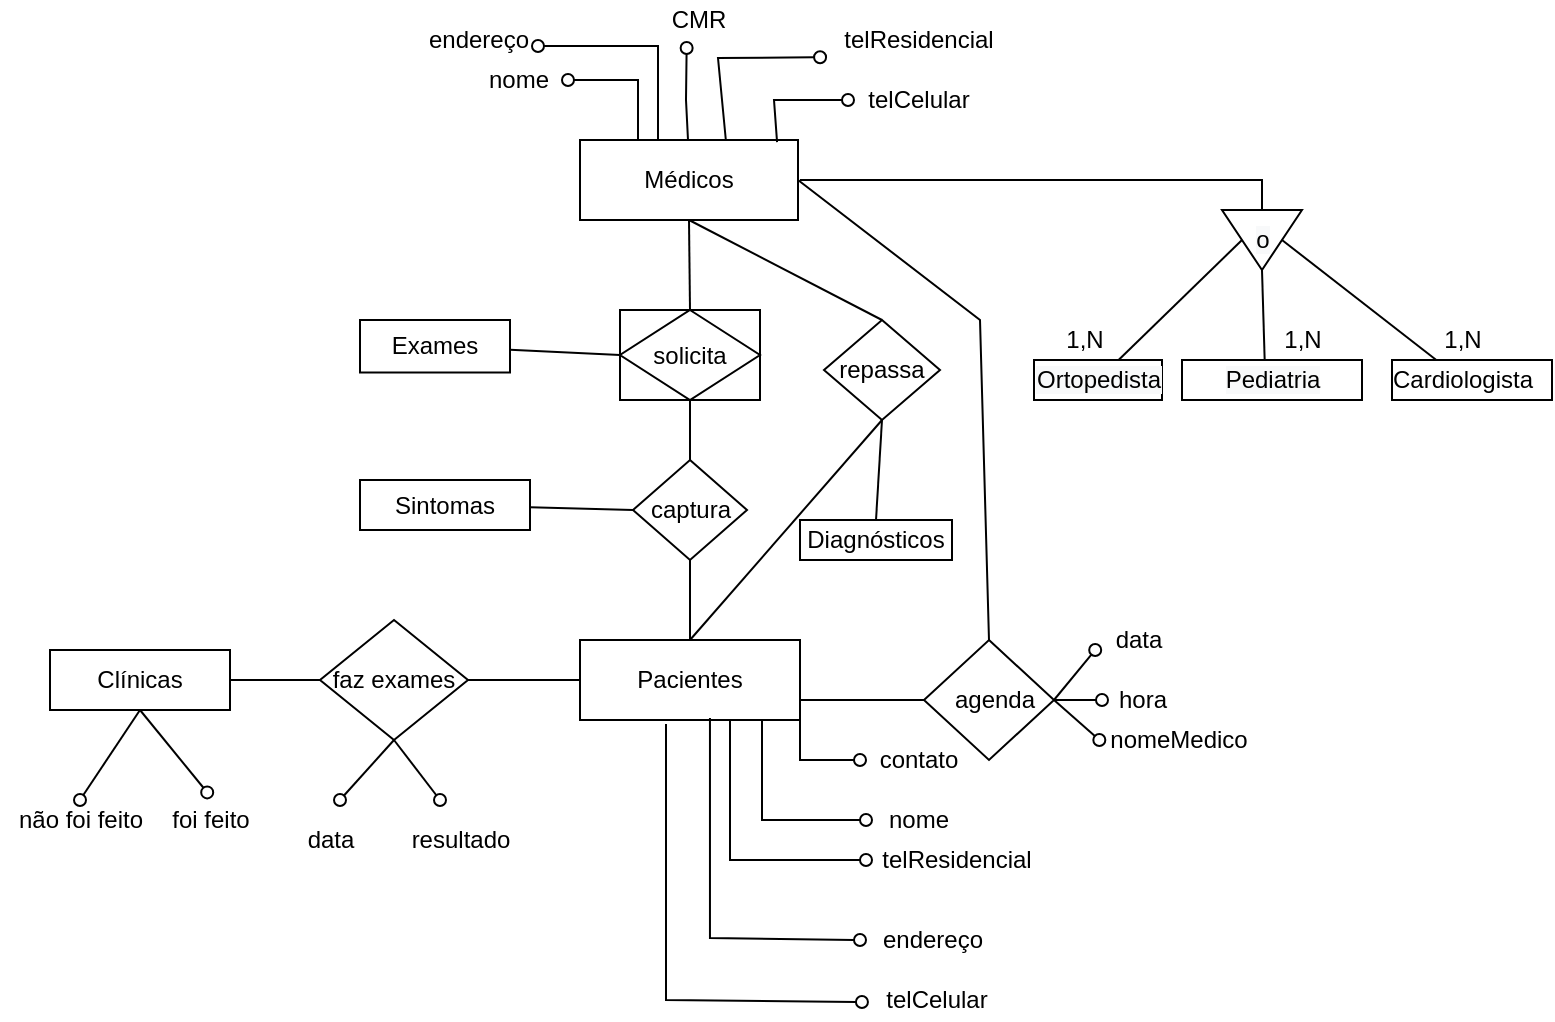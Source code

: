 <mxfile version="14.7.3" type="github">
  <diagram id="R2lEEEUBdFMjLlhIrx00" name="Page-1">
    <mxGraphModel dx="980" dy="584" grid="1" gridSize="10" guides="1" tooltips="1" connect="1" arrows="1" fold="1" page="1" pageScale="1" pageWidth="850" pageHeight="1100" math="0" shadow="0" extFonts="Permanent Marker^https://fonts.googleapis.com/css?family=Permanent+Marker">
      <root>
        <mxCell id="0" />
        <mxCell id="1" parent="0" />
        <mxCell id="g2Wc01oiSMR_5NeJt08z-20" value="telResidencial" style="text;html=1;align=center;verticalAlign=middle;resizable=0;points=[];autosize=1;strokeColor=none;" vertex="1" parent="1">
          <mxGeometry x="504" y="90" width="90" height="20" as="geometry" />
        </mxCell>
        <mxCell id="g2Wc01oiSMR_5NeJt08z-60" style="edgeStyle=none;rounded=0;orthogonalLoop=1;jettySize=auto;html=1;exitX=1;exitY=0.5;exitDx=0;exitDy=0;startArrow=none;startFill=0;endArrow=none;endFill=0;entryX=0.5;entryY=0;entryDx=0;entryDy=0;" edge="1" parent="1" source="g2Wc01oiSMR_5NeJt08z-37" target="g2Wc01oiSMR_5NeJt08z-62">
          <mxGeometry relative="1" as="geometry">
            <mxPoint x="584" y="175" as="targetPoint" />
            <Array as="points">
              <mxPoint x="580" y="240" />
            </Array>
          </mxGeometry>
        </mxCell>
        <mxCell id="g2Wc01oiSMR_5NeJt08z-100" style="edgeStyle=none;rounded=0;orthogonalLoop=1;jettySize=auto;html=1;exitX=0.5;exitY=1;exitDx=0;exitDy=0;startArrow=none;startFill=0;endArrow=none;endFill=0;entryX=0.5;entryY=0;entryDx=0;entryDy=0;" edge="1" parent="1" source="g2Wc01oiSMR_5NeJt08z-37" target="g2Wc01oiSMR_5NeJt08z-103">
          <mxGeometry relative="1" as="geometry">
            <mxPoint x="260" y="220" as="targetPoint" />
          </mxGeometry>
        </mxCell>
        <mxCell id="g2Wc01oiSMR_5NeJt08z-143" style="edgeStyle=none;rounded=0;orthogonalLoop=1;jettySize=auto;html=1;exitX=0.5;exitY=1;exitDx=0;exitDy=0;startArrow=none;startFill=0;endArrow=none;endFill=0;entryX=0.5;entryY=0;entryDx=0;entryDy=0;" edge="1" parent="1" source="g2Wc01oiSMR_5NeJt08z-37" target="g2Wc01oiSMR_5NeJt08z-156">
          <mxGeometry relative="1" as="geometry">
            <mxPoint x="273" y="175" as="targetPoint" />
          </mxGeometry>
        </mxCell>
        <mxCell id="g2Wc01oiSMR_5NeJt08z-37" value="Médicos" style="whiteSpace=wrap;html=1;align=center;" vertex="1" parent="1">
          <mxGeometry x="380" y="150" width="109" height="40" as="geometry" />
        </mxCell>
        <mxCell id="g2Wc01oiSMR_5NeJt08z-38" value="telCelular" style="text;html=1;align=center;verticalAlign=middle;resizable=0;points=[];autosize=1;strokeColor=none;" vertex="1" parent="1">
          <mxGeometry x="514" y="120" width="70" height="20" as="geometry" />
        </mxCell>
        <mxCell id="g2Wc01oiSMR_5NeJt08z-39" value="endereço" style="text;html=1;align=center;verticalAlign=middle;resizable=0;points=[];autosize=1;strokeColor=none;" vertex="1" parent="1">
          <mxGeometry x="294" y="90" width="70" height="20" as="geometry" />
        </mxCell>
        <mxCell id="g2Wc01oiSMR_5NeJt08z-40" value="nome" style="text;html=1;align=center;verticalAlign=middle;resizable=0;points=[];autosize=1;strokeColor=none;" vertex="1" parent="1">
          <mxGeometry x="324" y="110" width="50" height="20" as="geometry" />
        </mxCell>
        <mxCell id="g2Wc01oiSMR_5NeJt08z-41" value="" style="endArrow=oval;html=1;rounded=0;endFill=0;" edge="1" parent="1">
          <mxGeometry relative="1" as="geometry">
            <mxPoint x="409" y="150" as="sourcePoint" />
            <mxPoint x="374" y="120" as="targetPoint" />
            <Array as="points">
              <mxPoint x="409" y="140" />
              <mxPoint x="409" y="120" />
            </Array>
          </mxGeometry>
        </mxCell>
        <mxCell id="g2Wc01oiSMR_5NeJt08z-42" value="" style="endArrow=oval;html=1;rounded=0;endFill=0;" edge="1" parent="1">
          <mxGeometry relative="1" as="geometry">
            <mxPoint x="419" y="150" as="sourcePoint" />
            <mxPoint x="359" y="103" as="targetPoint" />
            <Array as="points">
              <mxPoint x="419" y="103" />
            </Array>
          </mxGeometry>
        </mxCell>
        <mxCell id="g2Wc01oiSMR_5NeJt08z-43" value="" style="endArrow=oval;html=1;rounded=0;endFill=0;entryX=-0.044;entryY=0.933;entryDx=0;entryDy=0;entryPerimeter=0;exitX=0.669;exitY=0;exitDx=0;exitDy=0;exitPerimeter=0;" edge="1" parent="1" source="g2Wc01oiSMR_5NeJt08z-37" target="g2Wc01oiSMR_5NeJt08z-20">
          <mxGeometry relative="1" as="geometry">
            <mxPoint x="454.5" y="145" as="sourcePoint" />
            <mxPoint x="514" y="60" as="targetPoint" />
            <Array as="points">
              <mxPoint x="449" y="109" />
            </Array>
          </mxGeometry>
        </mxCell>
        <mxCell id="g2Wc01oiSMR_5NeJt08z-44" value="" style="endArrow=oval;html=1;rounded=0;endFill=0;exitX=0.904;exitY=0.027;exitDx=0;exitDy=0;exitPerimeter=0;" edge="1" parent="1" source="g2Wc01oiSMR_5NeJt08z-37">
          <mxGeometry relative="1" as="geometry">
            <mxPoint x="474.5" y="120" as="sourcePoint" />
            <mxPoint x="514" y="130" as="targetPoint" />
            <Array as="points">
              <mxPoint x="477" y="130" />
            </Array>
          </mxGeometry>
        </mxCell>
        <mxCell id="g2Wc01oiSMR_5NeJt08z-45" value="" style="endArrow=none;html=1;rounded=0;endFill=0;exitX=0.5;exitY=1;exitDx=0;exitDy=0;" edge="1" parent="1" source="g2Wc01oiSMR_5NeJt08z-48" target="g2Wc01oiSMR_5NeJt08z-50">
          <mxGeometry relative="1" as="geometry">
            <mxPoint x="676" y="140" as="sourcePoint" />
            <mxPoint x="611" y="100" as="targetPoint" />
            <Array as="points" />
          </mxGeometry>
        </mxCell>
        <mxCell id="g2Wc01oiSMR_5NeJt08z-80" style="edgeStyle=none;rounded=0;orthogonalLoop=1;jettySize=auto;html=1;startArrow=oval;startFill=0;endArrow=none;endFill=0;exitX=0.358;exitY=1.2;exitDx=0;exitDy=0;exitPerimeter=0;" edge="1" parent="1" source="g2Wc01oiSMR_5NeJt08z-46">
          <mxGeometry relative="1" as="geometry">
            <mxPoint x="434" y="150" as="targetPoint" />
            <Array as="points">
              <mxPoint x="433" y="130" />
            </Array>
          </mxGeometry>
        </mxCell>
        <mxCell id="g2Wc01oiSMR_5NeJt08z-46" value="CMR" style="text;html=1;align=center;verticalAlign=middle;resizable=0;points=[];autosize=1;strokeColor=none;" vertex="1" parent="1">
          <mxGeometry x="419" y="80" width="40" height="20" as="geometry" />
        </mxCell>
        <mxCell id="g2Wc01oiSMR_5NeJt08z-58" style="edgeStyle=none;rounded=0;orthogonalLoop=1;jettySize=auto;html=1;exitX=1;exitY=0.5;exitDx=0;exitDy=0;entryX=0.439;entryY=0;entryDx=0;entryDy=0;entryPerimeter=0;startArrow=none;startFill=0;endArrow=none;endFill=0;" edge="1" parent="1" source="g2Wc01oiSMR_5NeJt08z-48" target="g2Wc01oiSMR_5NeJt08z-55">
          <mxGeometry relative="1" as="geometry" />
        </mxCell>
        <mxCell id="g2Wc01oiSMR_5NeJt08z-59" style="edgeStyle=none;rounded=0;orthogonalLoop=1;jettySize=auto;html=1;startArrow=none;startFill=0;endArrow=none;endFill=0;exitX=0.5;exitY=0;exitDx=0;exitDy=0;" edge="1" parent="1" source="g2Wc01oiSMR_5NeJt08z-48">
          <mxGeometry relative="1" as="geometry">
            <mxPoint x="731" y="210" as="sourcePoint" />
            <mxPoint x="808.143" y="260" as="targetPoint" />
          </mxGeometry>
        </mxCell>
        <mxCell id="g2Wc01oiSMR_5NeJt08z-48" value="" style="triangle;whiteSpace=wrap;html=1;rotation=90;" vertex="1" parent="1">
          <mxGeometry x="706" y="180" width="30" height="40" as="geometry" />
        </mxCell>
        <mxCell id="g2Wc01oiSMR_5NeJt08z-49" style="edgeStyle=none;rounded=0;orthogonalLoop=1;jettySize=auto;html=1;entryX=0;entryY=0.5;entryDx=0;entryDy=0;startArrow=none;startFill=0;endArrow=none;endFill=0;" edge="1" parent="1" target="g2Wc01oiSMR_5NeJt08z-48">
          <mxGeometry relative="1" as="geometry">
            <mxPoint x="490" y="170" as="sourcePoint" />
            <Array as="points">
              <mxPoint x="721" y="170" />
            </Array>
          </mxGeometry>
        </mxCell>
        <mxCell id="g2Wc01oiSMR_5NeJt08z-50" value="" style="rounded=0;whiteSpace=wrap;html=1;" vertex="1" parent="1">
          <mxGeometry x="607" y="260" width="64" height="20" as="geometry" />
        </mxCell>
        <mxCell id="g2Wc01oiSMR_5NeJt08z-51" value="" style="rounded=0;whiteSpace=wrap;html=1;" vertex="1" parent="1">
          <mxGeometry x="681" y="260" width="90" height="20" as="geometry" />
        </mxCell>
        <mxCell id="g2Wc01oiSMR_5NeJt08z-52" value="" style="rounded=0;whiteSpace=wrap;html=1;" vertex="1" parent="1">
          <mxGeometry x="786" y="260" width="80" height="20" as="geometry" />
        </mxCell>
        <mxCell id="g2Wc01oiSMR_5NeJt08z-54" value="&lt;span style=&quot;color: rgb(0 , 0 , 0) ; font-family: &amp;#34;helvetica&amp;#34; ; font-size: 12px ; font-style: normal ; font-weight: 400 ; letter-spacing: normal ; text-align: center ; text-indent: 0px ; text-transform: none ; word-spacing: 0px ; background-color: rgb(248 , 249 , 250) ; display: inline ; float: none&quot;&gt;o&lt;/span&gt;" style="text;html=1;align=center;verticalAlign=middle;resizable=0;points=[];autosize=1;strokeColor=none;" vertex="1" parent="1">
          <mxGeometry x="711" y="190" width="20" height="20" as="geometry" />
        </mxCell>
        <mxCell id="g2Wc01oiSMR_5NeJt08z-55" value="&lt;span style=&quot;color: rgb(0 , 0 , 0) ; font-family: &amp;#34;helvetica&amp;#34; ; font-size: 12px ; font-style: normal ; font-weight: 400 ; letter-spacing: normal ; text-align: center ; text-indent: 0px ; text-transform: none ; word-spacing: 0px ; background-color: rgb(248 , 249 , 250) ; display: inline ; float: none&quot;&gt;Pediatria&lt;/span&gt;" style="text;html=1;align=center;verticalAlign=middle;resizable=0;points=[];autosize=1;strokeColor=none;" vertex="1" parent="1">
          <mxGeometry x="696" y="260" width="60" height="20" as="geometry" />
        </mxCell>
        <mxCell id="g2Wc01oiSMR_5NeJt08z-56" value="&lt;meta charset=&quot;utf-8&quot;&gt;&lt;span style=&quot;color: rgb(0, 0, 0); font-family: helvetica; font-size: 12px; font-style: normal; font-weight: 400; letter-spacing: normal; text-align: center; text-indent: 0px; text-transform: none; word-spacing: 0px; background-color: rgb(248, 249, 250); display: inline; float: none;&quot;&gt;Ortopedista&lt;/span&gt;" style="text;html=1;align=center;verticalAlign=middle;resizable=0;points=[];autosize=1;strokeColor=none;" vertex="1" parent="1">
          <mxGeometry x="599" y="260" width="80" height="20" as="geometry" />
        </mxCell>
        <mxCell id="g2Wc01oiSMR_5NeJt08z-57" value="&lt;font face=&quot;helvetica&quot;&gt;Cardiologista&lt;/font&gt;" style="text;html=1;align=center;verticalAlign=middle;resizable=0;points=[];autosize=1;strokeColor=none;" vertex="1" parent="1">
          <mxGeometry x="776" y="260" width="90" height="20" as="geometry" />
        </mxCell>
        <mxCell id="g2Wc01oiSMR_5NeJt08z-64" style="edgeStyle=none;rounded=0;orthogonalLoop=1;jettySize=auto;html=1;startArrow=none;startFill=0;endArrow=none;endFill=0;exitX=0;exitY=0.5;exitDx=0;exitDy=0;entryX=1;entryY=0.75;entryDx=0;entryDy=0;" edge="1" parent="1" source="g2Wc01oiSMR_5NeJt08z-62" target="g2Wc01oiSMR_5NeJt08z-63">
          <mxGeometry relative="1" as="geometry">
            <mxPoint x="493" y="550" as="sourcePoint" />
            <mxPoint x="503" y="520" as="targetPoint" />
          </mxGeometry>
        </mxCell>
        <mxCell id="g2Wc01oiSMR_5NeJt08z-135" style="edgeStyle=none;rounded=0;orthogonalLoop=1;jettySize=auto;html=1;exitX=1;exitY=0.5;exitDx=0;exitDy=0;startArrow=none;startFill=0;endArrow=oval;endFill=0;" edge="1" parent="1" source="g2Wc01oiSMR_5NeJt08z-62">
          <mxGeometry relative="1" as="geometry">
            <mxPoint x="639.667" y="450" as="targetPoint" />
          </mxGeometry>
        </mxCell>
        <mxCell id="g2Wc01oiSMR_5NeJt08z-136" style="edgeStyle=none;rounded=0;orthogonalLoop=1;jettySize=auto;html=1;exitX=1;exitY=0.5;exitDx=0;exitDy=0;startArrow=none;startFill=0;endArrow=oval;endFill=0;" edge="1" parent="1" source="g2Wc01oiSMR_5NeJt08z-62" target="g2Wc01oiSMR_5NeJt08z-92">
          <mxGeometry relative="1" as="geometry" />
        </mxCell>
        <mxCell id="g2Wc01oiSMR_5NeJt08z-137" style="edgeStyle=none;rounded=0;orthogonalLoop=1;jettySize=auto;html=1;exitX=1;exitY=0.5;exitDx=0;exitDy=0;entryX=-0.035;entryY=0.75;entryDx=0;entryDy=0;entryPerimeter=0;startArrow=none;startFill=0;endArrow=oval;endFill=0;" edge="1" parent="1" source="g2Wc01oiSMR_5NeJt08z-62" target="g2Wc01oiSMR_5NeJt08z-91">
          <mxGeometry relative="1" as="geometry" />
        </mxCell>
        <mxCell id="g2Wc01oiSMR_5NeJt08z-62" value="" style="rhombus;whiteSpace=wrap;html=1;" vertex="1" parent="1">
          <mxGeometry x="552" y="400" width="65" height="60" as="geometry" />
        </mxCell>
        <mxCell id="g2Wc01oiSMR_5NeJt08z-131" style="edgeStyle=none;rounded=0;orthogonalLoop=1;jettySize=auto;html=1;startArrow=none;startFill=0;endArrow=oval;endFill=0;entryX=-0.029;entryY=0.55;entryDx=0;entryDy=0;entryPerimeter=0;" edge="1" parent="1" target="g2Wc01oiSMR_5NeJt08z-74">
          <mxGeometry relative="1" as="geometry">
            <mxPoint x="463" y="540" as="targetPoint" />
            <mxPoint x="423" y="442" as="sourcePoint" />
            <Array as="points">
              <mxPoint x="423" y="450" />
              <mxPoint x="423" y="580" />
            </Array>
          </mxGeometry>
        </mxCell>
        <mxCell id="g2Wc01oiSMR_5NeJt08z-165" style="edgeStyle=none;rounded=0;orthogonalLoop=1;jettySize=auto;html=1;exitX=0;exitY=0.5;exitDx=0;exitDy=0;startArrow=none;startFill=0;endArrow=none;endFill=0;" edge="1" parent="1" source="g2Wc01oiSMR_5NeJt08z-63">
          <mxGeometry relative="1" as="geometry">
            <mxPoint x="320" y="420" as="targetPoint" />
          </mxGeometry>
        </mxCell>
        <mxCell id="g2Wc01oiSMR_5NeJt08z-63" value="Pacientes" style="whiteSpace=wrap;html=1;align=center;" vertex="1" parent="1">
          <mxGeometry x="380" y="400" width="110" height="40" as="geometry" />
        </mxCell>
        <mxCell id="g2Wc01oiSMR_5NeJt08z-65" value="&lt;font face=&quot;helvetica&quot;&gt;agenda&lt;/font&gt;" style="text;html=1;align=center;verticalAlign=middle;resizable=0;points=[];autosize=1;strokeColor=none;" vertex="1" parent="1">
          <mxGeometry x="557" y="420" width="60" height="20" as="geometry" />
        </mxCell>
        <mxCell id="g2Wc01oiSMR_5NeJt08z-70" value="&lt;font face=&quot;helvetica&quot;&gt;contato&lt;/font&gt;" style="text;html=1;align=center;verticalAlign=middle;resizable=0;points=[];autosize=1;strokeColor=none;" vertex="1" parent="1">
          <mxGeometry x="524" y="450" width="50" height="20" as="geometry" />
        </mxCell>
        <mxCell id="g2Wc01oiSMR_5NeJt08z-71" value="&lt;font face=&quot;helvetica&quot;&gt;endereço&lt;/font&gt;" style="text;html=1;align=center;verticalAlign=middle;resizable=0;points=[];autosize=1;strokeColor=none;" vertex="1" parent="1">
          <mxGeometry x="520.5" y="540" width="70" height="20" as="geometry" />
        </mxCell>
        <mxCell id="g2Wc01oiSMR_5NeJt08z-72" value="&lt;font face=&quot;helvetica&quot;&gt;nome&lt;/font&gt;" style="text;html=1;align=center;verticalAlign=middle;resizable=0;points=[];autosize=1;strokeColor=none;" vertex="1" parent="1">
          <mxGeometry x="524" y="480" width="50" height="20" as="geometry" />
        </mxCell>
        <mxCell id="g2Wc01oiSMR_5NeJt08z-73" value="&lt;font face=&quot;helvetica&quot;&gt;telResidencial&lt;/font&gt;" style="text;html=1;align=center;verticalAlign=middle;resizable=0;points=[];autosize=1;strokeColor=none;" vertex="1" parent="1">
          <mxGeometry x="523" y="500" width="90" height="20" as="geometry" />
        </mxCell>
        <mxCell id="g2Wc01oiSMR_5NeJt08z-74" value="&lt;font face=&quot;helvetica&quot;&gt;telCelular&lt;/font&gt;" style="text;html=1;align=center;verticalAlign=middle;resizable=0;points=[];autosize=1;strokeColor=none;" vertex="1" parent="1">
          <mxGeometry x="523" y="570" width="70" height="20" as="geometry" />
        </mxCell>
        <mxCell id="g2Wc01oiSMR_5NeJt08z-84" value="1,N" style="text;html=1;align=center;verticalAlign=middle;resizable=0;points=[];autosize=1;strokeColor=none;" vertex="1" parent="1">
          <mxGeometry x="726" y="240" width="30" height="20" as="geometry" />
        </mxCell>
        <mxCell id="g2Wc01oiSMR_5NeJt08z-85" value="1,N" style="text;html=1;align=center;verticalAlign=middle;resizable=0;points=[];autosize=1;strokeColor=none;" vertex="1" parent="1">
          <mxGeometry x="617" y="240" width="30" height="20" as="geometry" />
        </mxCell>
        <mxCell id="g2Wc01oiSMR_5NeJt08z-86" value="1,N" style="text;html=1;align=center;verticalAlign=middle;resizable=0;points=[];autosize=1;strokeColor=none;" vertex="1" parent="1">
          <mxGeometry x="806" y="240" width="30" height="20" as="geometry" />
        </mxCell>
        <mxCell id="g2Wc01oiSMR_5NeJt08z-91" value="&lt;font face=&quot;helvetica&quot;&gt;data&lt;/font&gt;" style="text;html=1;align=center;verticalAlign=middle;resizable=0;points=[];autosize=1;strokeColor=none;" vertex="1" parent="1">
          <mxGeometry x="639" y="390" width="40" height="20" as="geometry" />
        </mxCell>
        <mxCell id="g2Wc01oiSMR_5NeJt08z-92" value="&lt;font face=&quot;helvetica&quot;&gt;hora&lt;/font&gt;" style="text;html=1;align=center;verticalAlign=middle;resizable=0;points=[];autosize=1;strokeColor=none;" vertex="1" parent="1">
          <mxGeometry x="641" y="420" width="40" height="20" as="geometry" />
        </mxCell>
        <mxCell id="g2Wc01oiSMR_5NeJt08z-93" value="&lt;font face=&quot;helvetica&quot;&gt;nomeMedico&lt;/font&gt;" style="text;html=1;align=center;verticalAlign=middle;resizable=0;points=[];autosize=1;strokeColor=none;" vertex="1" parent="1">
          <mxGeometry x="639" y="440" width="80" height="20" as="geometry" />
        </mxCell>
        <mxCell id="g2Wc01oiSMR_5NeJt08z-104" style="edgeStyle=none;rounded=0;orthogonalLoop=1;jettySize=auto;html=1;startArrow=none;startFill=0;endArrow=none;endFill=0;exitX=0;exitY=0.5;exitDx=0;exitDy=0;" edge="1" parent="1" source="g2Wc01oiSMR_5NeJt08z-102" target="g2Wc01oiSMR_5NeJt08z-105">
          <mxGeometry relative="1" as="geometry">
            <mxPoint x="150" y="140" as="targetPoint" />
            <mxPoint x="400" y="335" as="sourcePoint" />
          </mxGeometry>
        </mxCell>
        <mxCell id="g2Wc01oiSMR_5NeJt08z-147" style="edgeStyle=none;rounded=0;orthogonalLoop=1;jettySize=auto;html=1;startArrow=none;startFill=0;endArrow=none;endFill=0;entryX=0.5;entryY=0;entryDx=0;entryDy=0;" edge="1" parent="1" source="g2Wc01oiSMR_5NeJt08z-102" target="g2Wc01oiSMR_5NeJt08z-63">
          <mxGeometry relative="1" as="geometry">
            <mxPoint x="441" y="398" as="targetPoint" />
          </mxGeometry>
        </mxCell>
        <mxCell id="g2Wc01oiSMR_5NeJt08z-164" style="edgeStyle=none;rounded=0;orthogonalLoop=1;jettySize=auto;html=1;exitX=0.5;exitY=0;exitDx=0;exitDy=0;entryX=0.5;entryY=1;entryDx=0;entryDy=0;startArrow=none;startFill=0;endArrow=none;endFill=0;" edge="1" parent="1" source="g2Wc01oiSMR_5NeJt08z-102" target="g2Wc01oiSMR_5NeJt08z-156">
          <mxGeometry relative="1" as="geometry" />
        </mxCell>
        <mxCell id="g2Wc01oiSMR_5NeJt08z-102" value="captura" style="shape=rhombus;perimeter=rhombusPerimeter;whiteSpace=wrap;html=1;align=center;" vertex="1" parent="1">
          <mxGeometry x="406.5" y="310" width="57" height="50" as="geometry" />
        </mxCell>
        <mxCell id="g2Wc01oiSMR_5NeJt08z-107" style="edgeStyle=none;rounded=0;orthogonalLoop=1;jettySize=auto;html=1;exitX=0.5;exitY=1;exitDx=0;exitDy=0;entryX=0.5;entryY=0;entryDx=0;entryDy=0;startArrow=none;startFill=0;endArrow=none;endFill=0;" edge="1" parent="1" source="g2Wc01oiSMR_5NeJt08z-103" target="g2Wc01oiSMR_5NeJt08z-106">
          <mxGeometry relative="1" as="geometry" />
        </mxCell>
        <mxCell id="g2Wc01oiSMR_5NeJt08z-149" style="edgeStyle=none;rounded=0;orthogonalLoop=1;jettySize=auto;html=1;exitX=0.5;exitY=1;exitDx=0;exitDy=0;entryX=0.5;entryY=0;entryDx=0;entryDy=0;startArrow=none;startFill=0;endArrow=none;endFill=0;" edge="1" parent="1" source="g2Wc01oiSMR_5NeJt08z-103" target="g2Wc01oiSMR_5NeJt08z-63">
          <mxGeometry relative="1" as="geometry">
            <Array as="points" />
          </mxGeometry>
        </mxCell>
        <mxCell id="g2Wc01oiSMR_5NeJt08z-103" value="repassa" style="shape=rhombus;perimeter=rhombusPerimeter;whiteSpace=wrap;html=1;align=center;" vertex="1" parent="1">
          <mxGeometry x="502" y="240" width="58" height="50" as="geometry" />
        </mxCell>
        <mxCell id="g2Wc01oiSMR_5NeJt08z-105" value="Sintomas" style="whiteSpace=wrap;html=1;align=center;" vertex="1" parent="1">
          <mxGeometry x="270" y="320" width="85" height="25" as="geometry" />
        </mxCell>
        <mxCell id="g2Wc01oiSMR_5NeJt08z-106" value="Diagnósticos" style="whiteSpace=wrap;html=1;align=center;" vertex="1" parent="1">
          <mxGeometry x="490" y="340" width="76" height="20" as="geometry" />
        </mxCell>
        <mxCell id="g2Wc01oiSMR_5NeJt08z-111" style="edgeStyle=none;rounded=0;orthogonalLoop=1;jettySize=auto;html=1;exitX=0;exitY=0.5;exitDx=0;exitDy=0;startArrow=none;startFill=0;endArrow=none;endFill=0;" edge="1" parent="1" source="g2Wc01oiSMR_5NeJt08z-156" target="g2Wc01oiSMR_5NeJt08z-112">
          <mxGeometry relative="1" as="geometry">
            <mxPoint x="600" y="510" as="targetPoint" />
            <mxPoint x="220" y="175" as="sourcePoint" />
          </mxGeometry>
        </mxCell>
        <mxCell id="g2Wc01oiSMR_5NeJt08z-112" value="Exames" style="whiteSpace=wrap;html=1;align=center;" vertex="1" parent="1">
          <mxGeometry x="270" y="240" width="75" height="26.25" as="geometry" />
        </mxCell>
        <mxCell id="g2Wc01oiSMR_5NeJt08z-132" style="edgeStyle=none;rounded=0;orthogonalLoop=1;jettySize=auto;html=1;exitX=1;exitY=1;exitDx=0;exitDy=0;startArrow=none;startFill=0;endArrow=oval;endFill=0;" edge="1" parent="1" source="g2Wc01oiSMR_5NeJt08z-63">
          <mxGeometry relative="1" as="geometry">
            <mxPoint x="520" y="460" as="targetPoint" />
            <mxPoint x="498" y="440" as="sourcePoint" />
            <Array as="points">
              <mxPoint x="490" y="460" />
            </Array>
          </mxGeometry>
        </mxCell>
        <mxCell id="g2Wc01oiSMR_5NeJt08z-133" style="edgeStyle=none;rounded=0;orthogonalLoop=1;jettySize=auto;html=1;exitX=0.25;exitY=1;exitDx=0;exitDy=0;startArrow=none;startFill=0;endArrow=oval;endFill=0;" edge="1" parent="1">
          <mxGeometry relative="1" as="geometry">
            <mxPoint x="523" y="490" as="targetPoint" />
            <mxPoint x="471" y="440" as="sourcePoint" />
            <Array as="points">
              <mxPoint x="471" y="460" />
              <mxPoint x="471" y="490" />
            </Array>
          </mxGeometry>
        </mxCell>
        <mxCell id="g2Wc01oiSMR_5NeJt08z-134" style="edgeStyle=none;rounded=0;orthogonalLoop=1;jettySize=auto;html=1;startArrow=none;startFill=0;endArrow=oval;endFill=0;" edge="1" parent="1">
          <mxGeometry relative="1" as="geometry">
            <mxPoint x="523" y="510" as="targetPoint" />
            <mxPoint x="455" y="440" as="sourcePoint" />
            <Array as="points">
              <mxPoint x="455" y="450" />
              <mxPoint x="455" y="490" />
              <mxPoint x="455" y="510" />
            </Array>
          </mxGeometry>
        </mxCell>
        <mxCell id="g2Wc01oiSMR_5NeJt08z-138" style="edgeStyle=none;rounded=0;orthogonalLoop=1;jettySize=auto;html=1;exitX=0.25;exitY=1;exitDx=0;exitDy=0;startArrow=none;startFill=0;endArrow=oval;endFill=0;" edge="1" parent="1">
          <mxGeometry relative="1" as="geometry">
            <mxPoint x="520" y="550" as="targetPoint" />
            <mxPoint x="444.98" y="439" as="sourcePoint" />
            <Array as="points">
              <mxPoint x="444.98" y="459" />
              <mxPoint x="444.98" y="499" />
              <mxPoint x="444.98" y="549" />
            </Array>
          </mxGeometry>
        </mxCell>
        <mxCell id="g2Wc01oiSMR_5NeJt08z-152" style="edgeStyle=none;rounded=0;orthogonalLoop=1;jettySize=auto;html=1;exitX=0.25;exitY=1;exitDx=0;exitDy=0;startArrow=none;startFill=0;endArrow=none;endFill=0;" edge="1" parent="1" source="g2Wc01oiSMR_5NeJt08z-105" target="g2Wc01oiSMR_5NeJt08z-105">
          <mxGeometry relative="1" as="geometry" />
        </mxCell>
        <mxCell id="g2Wc01oiSMR_5NeJt08z-153" style="edgeStyle=none;rounded=0;orthogonalLoop=1;jettySize=auto;html=1;exitX=0;exitY=0;exitDx=0;exitDy=0;entryX=0.25;entryY=0;entryDx=0;entryDy=0;startArrow=none;startFill=0;endArrow=none;endFill=0;" edge="1" parent="1" source="g2Wc01oiSMR_5NeJt08z-105" target="g2Wc01oiSMR_5NeJt08z-105">
          <mxGeometry relative="1" as="geometry" />
        </mxCell>
        <mxCell id="g2Wc01oiSMR_5NeJt08z-155" style="edgeStyle=none;rounded=0;orthogonalLoop=1;jettySize=auto;html=1;exitX=0;exitY=1;exitDx=0;exitDy=0;startArrow=none;startFill=0;endArrow=none;endFill=0;" edge="1" parent="1">
          <mxGeometry relative="1" as="geometry">
            <mxPoint x="233.25" y="187.5" as="sourcePoint" />
            <mxPoint x="233.25" y="187.5" as="targetPoint" />
          </mxGeometry>
        </mxCell>
        <mxCell id="g2Wc01oiSMR_5NeJt08z-156" value="solicita" style="shape=associativeEntity;whiteSpace=wrap;html=1;align=center;" vertex="1" parent="1">
          <mxGeometry x="400" y="235" width="70" height="45" as="geometry" />
        </mxCell>
        <mxCell id="g2Wc01oiSMR_5NeJt08z-157" style="edgeStyle=none;rounded=0;orthogonalLoop=1;jettySize=auto;html=1;exitX=0;exitY=0;exitDx=0;exitDy=0;startArrow=none;startFill=0;endArrow=none;endFill=0;" edge="1" parent="1" source="g2Wc01oiSMR_5NeJt08z-156" target="g2Wc01oiSMR_5NeJt08z-156">
          <mxGeometry relative="1" as="geometry" />
        </mxCell>
        <mxCell id="g2Wc01oiSMR_5NeJt08z-167" style="edgeStyle=none;rounded=0;orthogonalLoop=1;jettySize=auto;html=1;exitX=0;exitY=0.5;exitDx=0;exitDy=0;startArrow=none;startFill=0;endArrow=none;endFill=0;" edge="1" parent="1" source="g2Wc01oiSMR_5NeJt08z-166" target="g2Wc01oiSMR_5NeJt08z-168">
          <mxGeometry relative="1" as="geometry">
            <mxPoint x="200" y="420" as="targetPoint" />
          </mxGeometry>
        </mxCell>
        <mxCell id="g2Wc01oiSMR_5NeJt08z-169" style="edgeStyle=none;rounded=0;orthogonalLoop=1;jettySize=auto;html=1;exitX=0.5;exitY=1;exitDx=0;exitDy=0;startArrow=none;startFill=0;endArrow=oval;endFill=0;entryX=0.472;entryY=-0.19;entryDx=0;entryDy=0;entryPerimeter=0;" edge="1" parent="1" source="g2Wc01oiSMR_5NeJt08z-168" target="g2Wc01oiSMR_5NeJt08z-172">
          <mxGeometry relative="1" as="geometry">
            <mxPoint x="310" y="480" as="targetPoint" />
          </mxGeometry>
        </mxCell>
        <mxCell id="g2Wc01oiSMR_5NeJt08z-170" style="edgeStyle=none;rounded=0;orthogonalLoop=1;jettySize=auto;html=1;exitX=0.5;exitY=1;exitDx=0;exitDy=0;startArrow=none;startFill=0;endArrow=oval;endFill=0;" edge="1" parent="1" source="g2Wc01oiSMR_5NeJt08z-168">
          <mxGeometry relative="1" as="geometry">
            <mxPoint x="130" y="480" as="targetPoint" />
          </mxGeometry>
        </mxCell>
        <mxCell id="g2Wc01oiSMR_5NeJt08z-174" style="edgeStyle=none;rounded=0;orthogonalLoop=1;jettySize=auto;html=1;exitX=0.5;exitY=1;exitDx=0;exitDy=0;startArrow=none;startFill=0;endArrow=oval;endFill=0;" edge="1" parent="1" source="g2Wc01oiSMR_5NeJt08z-166">
          <mxGeometry relative="1" as="geometry">
            <mxPoint x="310" y="480" as="targetPoint" />
          </mxGeometry>
        </mxCell>
        <mxCell id="g2Wc01oiSMR_5NeJt08z-175" style="edgeStyle=none;rounded=0;orthogonalLoop=1;jettySize=auto;html=1;exitX=0.5;exitY=1;exitDx=0;exitDy=0;startArrow=none;startFill=0;endArrow=oval;endFill=0;" edge="1" parent="1" source="g2Wc01oiSMR_5NeJt08z-166">
          <mxGeometry relative="1" as="geometry">
            <mxPoint x="260" y="480" as="targetPoint" />
          </mxGeometry>
        </mxCell>
        <mxCell id="g2Wc01oiSMR_5NeJt08z-166" value="faz exames" style="shape=rhombus;perimeter=rhombusPerimeter;whiteSpace=wrap;html=1;align=center;" vertex="1" parent="1">
          <mxGeometry x="250" y="390" width="74" height="60" as="geometry" />
        </mxCell>
        <mxCell id="g2Wc01oiSMR_5NeJt08z-168" value="Clínicas" style="whiteSpace=wrap;html=1;align=center;" vertex="1" parent="1">
          <mxGeometry x="115" y="405" width="90" height="30" as="geometry" />
        </mxCell>
        <mxCell id="g2Wc01oiSMR_5NeJt08z-172" value="&lt;font face=&quot;helvetica&quot;&gt;foi feito&lt;/font&gt;" style="text;html=1;align=center;verticalAlign=middle;resizable=0;points=[];autosize=1;strokeColor=none;" vertex="1" parent="1">
          <mxGeometry x="170" y="480" width="50" height="20" as="geometry" />
        </mxCell>
        <mxCell id="g2Wc01oiSMR_5NeJt08z-173" value="&lt;font face=&quot;helvetica&quot;&gt;não foi feito&lt;/font&gt;" style="text;html=1;align=center;verticalAlign=middle;resizable=0;points=[];autosize=1;strokeColor=none;" vertex="1" parent="1">
          <mxGeometry x="90" y="480" width="80" height="20" as="geometry" />
        </mxCell>
        <mxCell id="g2Wc01oiSMR_5NeJt08z-176" value="&lt;font face=&quot;helvetica&quot;&gt;data&lt;/font&gt;" style="text;html=1;align=center;verticalAlign=middle;resizable=0;points=[];autosize=1;strokeColor=none;" vertex="1" parent="1">
          <mxGeometry x="235" y="490" width="40" height="20" as="geometry" />
        </mxCell>
        <mxCell id="g2Wc01oiSMR_5NeJt08z-177" value="&lt;font face=&quot;helvetica&quot;&gt;resultado&lt;/font&gt;" style="text;html=1;align=center;verticalAlign=middle;resizable=0;points=[];autosize=1;strokeColor=none;" vertex="1" parent="1">
          <mxGeometry x="285" y="490" width="70" height="20" as="geometry" />
        </mxCell>
      </root>
    </mxGraphModel>
  </diagram>
</mxfile>
